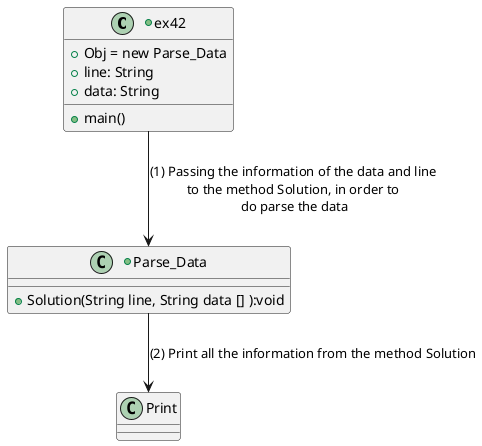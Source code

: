 @startuml
'https://plantuml.com/sequence-diagram

+class ex42{
+Obj = new Parse_Data
+line: String
+data: String
+main()
}
+class Parse_Data{
+Solution(String line, String data [] ):void
}
ex42-->Parse_Data: (1) Passing the information of the data and line\n to the method Solution, in order to \n do parse the data
Parse_Data--> Print:(2) Print all the information from the method Solution
@enduml